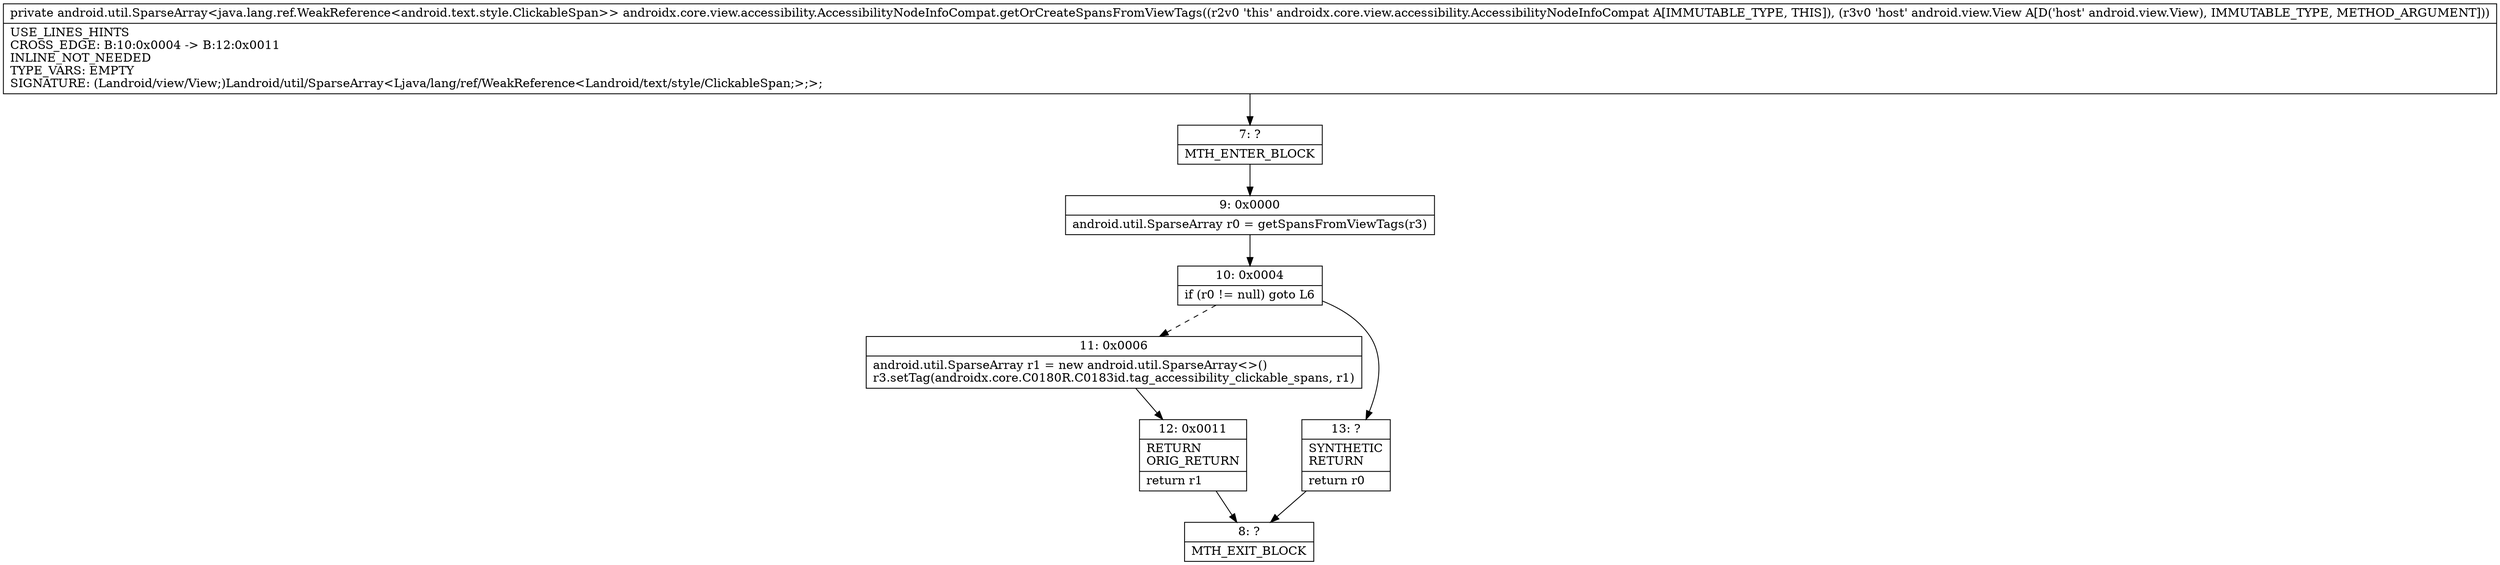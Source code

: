 digraph "CFG forandroidx.core.view.accessibility.AccessibilityNodeInfoCompat.getOrCreateSpansFromViewTags(Landroid\/view\/View;)Landroid\/util\/SparseArray;" {
Node_7 [shape=record,label="{7\:\ ?|MTH_ENTER_BLOCK\l}"];
Node_9 [shape=record,label="{9\:\ 0x0000|android.util.SparseArray r0 = getSpansFromViewTags(r3)\l}"];
Node_10 [shape=record,label="{10\:\ 0x0004|if (r0 != null) goto L6\l}"];
Node_11 [shape=record,label="{11\:\ 0x0006|android.util.SparseArray r1 = new android.util.SparseArray\<\>()\lr3.setTag(androidx.core.C0180R.C0183id.tag_accessibility_clickable_spans, r1)\l}"];
Node_12 [shape=record,label="{12\:\ 0x0011|RETURN\lORIG_RETURN\l|return r1\l}"];
Node_8 [shape=record,label="{8\:\ ?|MTH_EXIT_BLOCK\l}"];
Node_13 [shape=record,label="{13\:\ ?|SYNTHETIC\lRETURN\l|return r0\l}"];
MethodNode[shape=record,label="{private android.util.SparseArray\<java.lang.ref.WeakReference\<android.text.style.ClickableSpan\>\> androidx.core.view.accessibility.AccessibilityNodeInfoCompat.getOrCreateSpansFromViewTags((r2v0 'this' androidx.core.view.accessibility.AccessibilityNodeInfoCompat A[IMMUTABLE_TYPE, THIS]), (r3v0 'host' android.view.View A[D('host' android.view.View), IMMUTABLE_TYPE, METHOD_ARGUMENT]))  | USE_LINES_HINTS\lCROSS_EDGE: B:10:0x0004 \-\> B:12:0x0011\lINLINE_NOT_NEEDED\lTYPE_VARS: EMPTY\lSIGNATURE: (Landroid\/view\/View;)Landroid\/util\/SparseArray\<Ljava\/lang\/ref\/WeakReference\<Landroid\/text\/style\/ClickableSpan;\>;\>;\l}"];
MethodNode -> Node_7;Node_7 -> Node_9;
Node_9 -> Node_10;
Node_10 -> Node_11[style=dashed];
Node_10 -> Node_13;
Node_11 -> Node_12;
Node_12 -> Node_8;
Node_13 -> Node_8;
}

